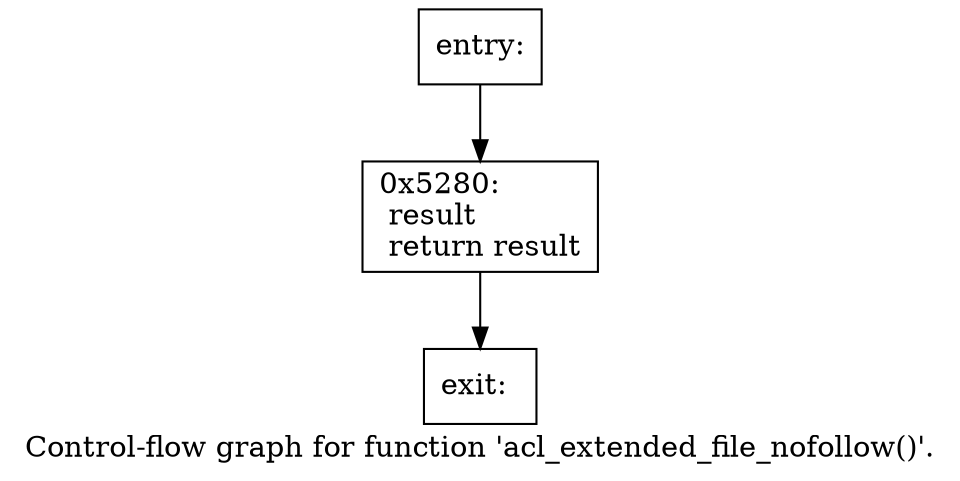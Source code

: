 digraph "Control-flow graph for function 'acl_extended_file_nofollow()'." {
  label="Control-flow graph for function 'acl_extended_file_nofollow()'.";
  node [shape=record];

  Node081A5EB8 [label="{entry:\l}"];
  Node081A5EB8 -> Node081A5F00;
  Node081A5F00 [label="{0x5280:\l  result\l  return result\l}"];
  Node081A5F00 -> Node081A5BE8;
  Node081A5BE8 [label="{exit:\l}"];

}
